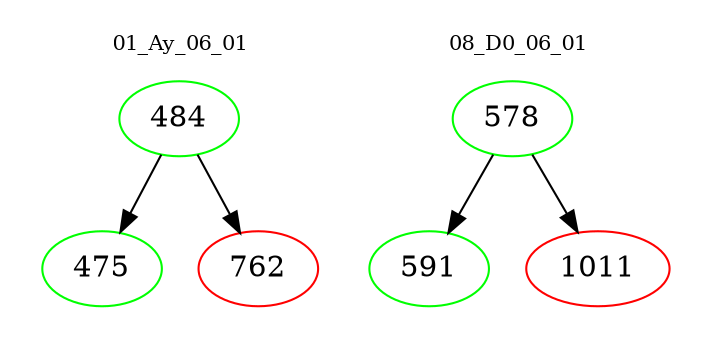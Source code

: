 digraph{
subgraph cluster_0 {
color = white
label = "01_Ay_06_01";
fontsize=10;
T0_484 [label="484", color="green"]
T0_484 -> T0_475 [color="black"]
T0_475 [label="475", color="green"]
T0_484 -> T0_762 [color="black"]
T0_762 [label="762", color="red"]
}
subgraph cluster_1 {
color = white
label = "08_D0_06_01";
fontsize=10;
T1_578 [label="578", color="green"]
T1_578 -> T1_591 [color="black"]
T1_591 [label="591", color="green"]
T1_578 -> T1_1011 [color="black"]
T1_1011 [label="1011", color="red"]
}
}
